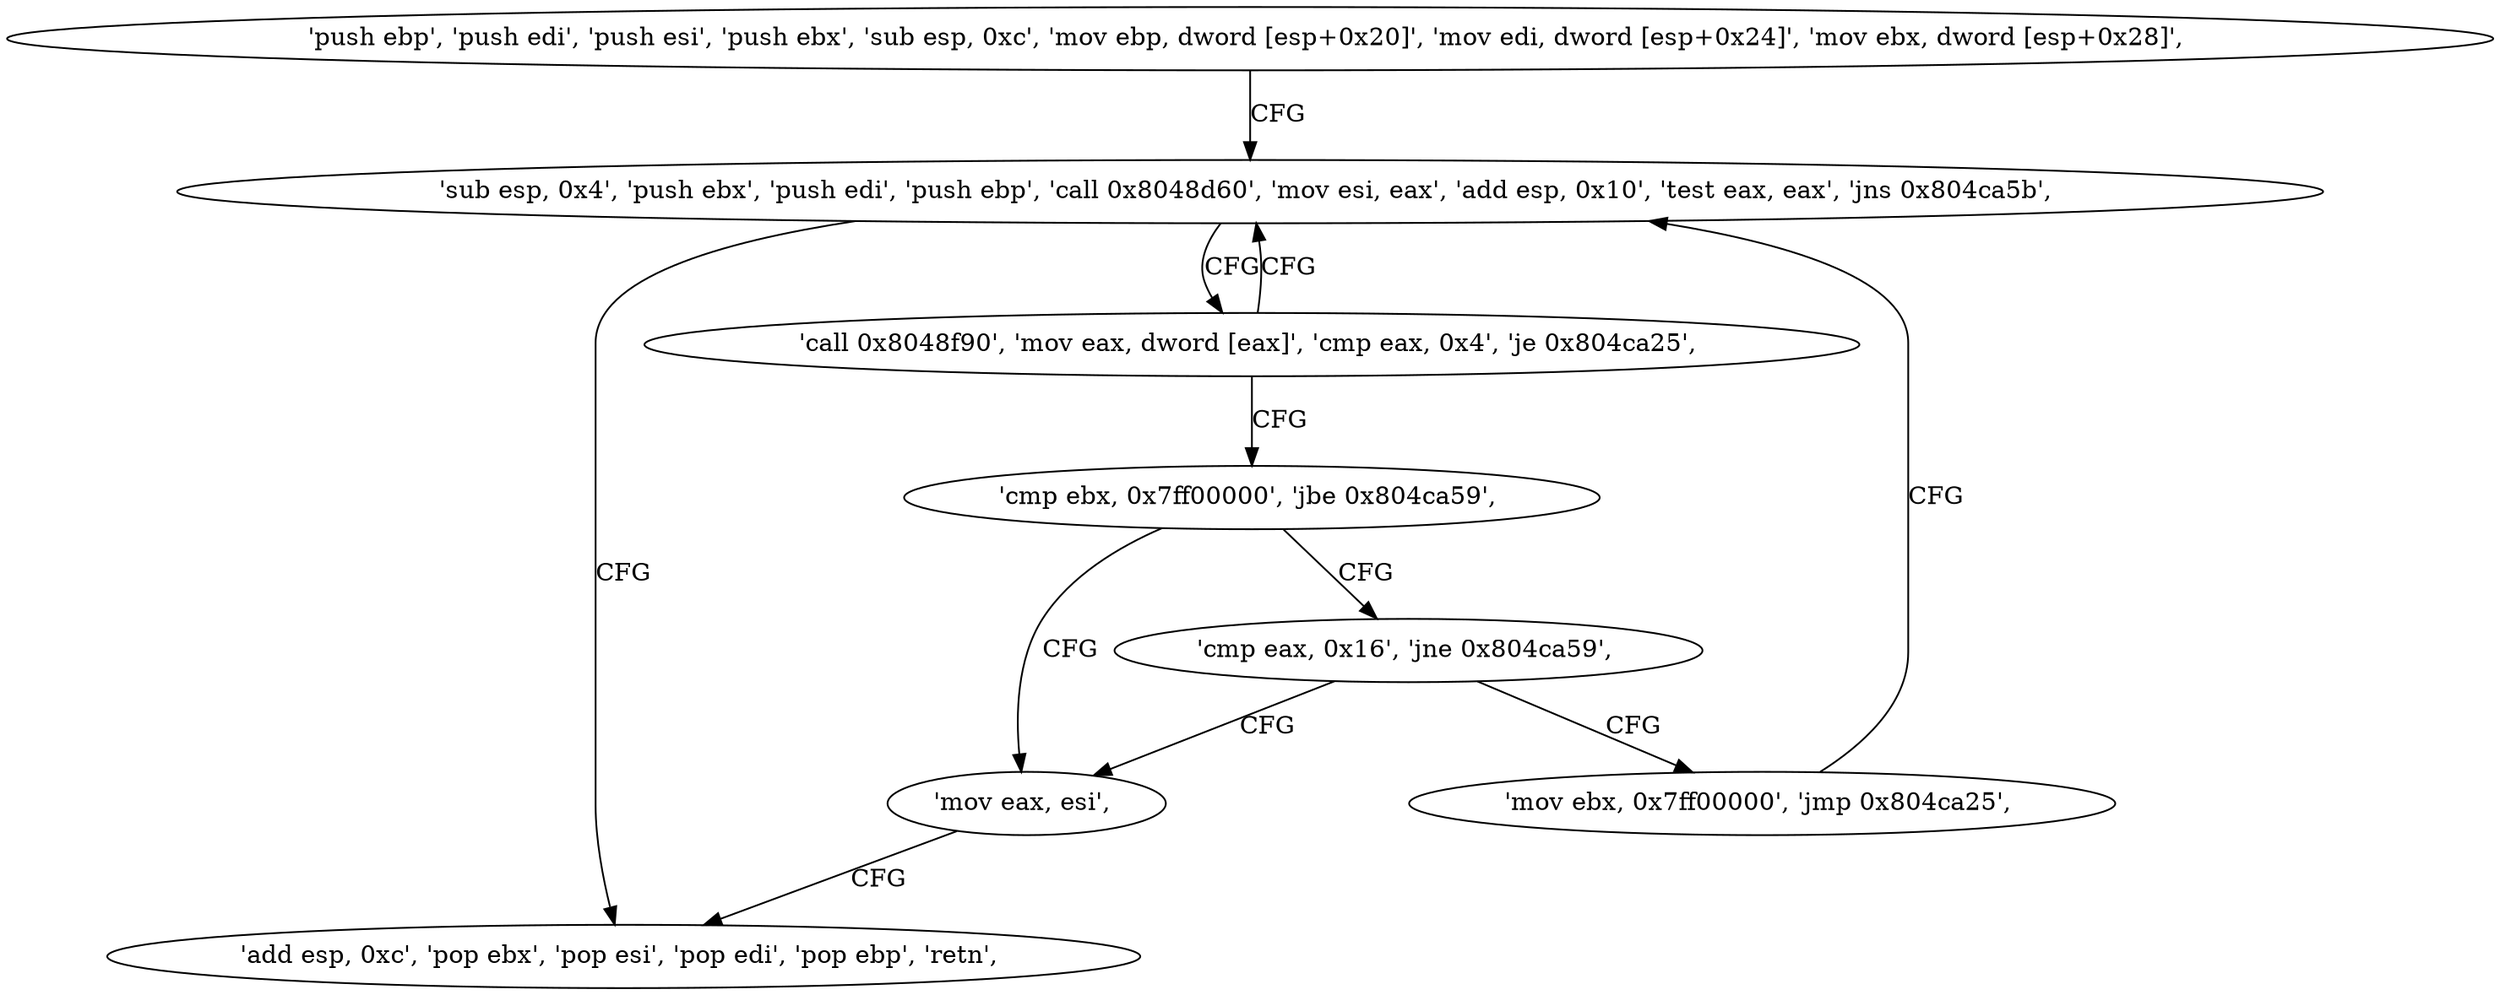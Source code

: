 digraph "func" {
"134531602" [label = "'push ebp', 'push edi', 'push esi', 'push ebx', 'sub esp, 0xc', 'mov ebp, dword [esp+0x20]', 'mov edi, dword [esp+0x24]', 'mov ebx, dword [esp+0x28]', " ]
"134531621" [label = "'sub esp, 0x4', 'push ebx', 'push edi', 'push ebp', 'call 0x8048d60', 'mov esi, eax', 'add esp, 0x10', 'test eax, eax', 'jns 0x804ca5b', " ]
"134531675" [label = "'add esp, 0xc', 'pop ebx', 'pop esi', 'pop edi', 'pop ebp', 'retn', " ]
"134531641" [label = "'call 0x8048f90', 'mov eax, dword [eax]', 'cmp eax, 0x4', 'je 0x804ca25', " ]
"134531653" [label = "'cmp ebx, 0x7ff00000', 'jbe 0x804ca59', " ]
"134531673" [label = "'mov eax, esi', " ]
"134531661" [label = "'cmp eax, 0x16', 'jne 0x804ca59', " ]
"134531666" [label = "'mov ebx, 0x7ff00000', 'jmp 0x804ca25', " ]
"134531602" -> "134531621" [ label = "CFG" ]
"134531621" -> "134531675" [ label = "CFG" ]
"134531621" -> "134531641" [ label = "CFG" ]
"134531641" -> "134531621" [ label = "CFG" ]
"134531641" -> "134531653" [ label = "CFG" ]
"134531653" -> "134531673" [ label = "CFG" ]
"134531653" -> "134531661" [ label = "CFG" ]
"134531673" -> "134531675" [ label = "CFG" ]
"134531661" -> "134531673" [ label = "CFG" ]
"134531661" -> "134531666" [ label = "CFG" ]
"134531666" -> "134531621" [ label = "CFG" ]
}
